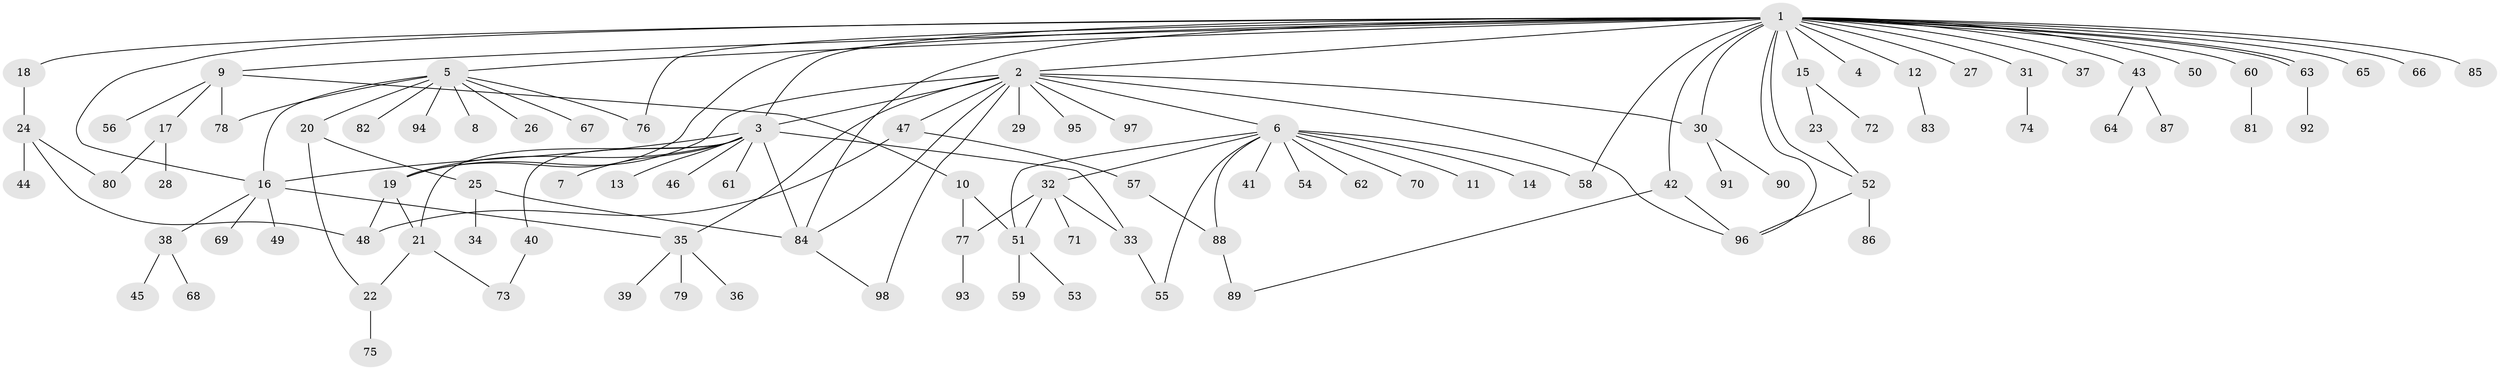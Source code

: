// Generated by graph-tools (version 1.1) at 2025/48/03/09/25 04:48:00]
// undirected, 98 vertices, 129 edges
graph export_dot {
graph [start="1"]
  node [color=gray90,style=filled];
  1;
  2;
  3;
  4;
  5;
  6;
  7;
  8;
  9;
  10;
  11;
  12;
  13;
  14;
  15;
  16;
  17;
  18;
  19;
  20;
  21;
  22;
  23;
  24;
  25;
  26;
  27;
  28;
  29;
  30;
  31;
  32;
  33;
  34;
  35;
  36;
  37;
  38;
  39;
  40;
  41;
  42;
  43;
  44;
  45;
  46;
  47;
  48;
  49;
  50;
  51;
  52;
  53;
  54;
  55;
  56;
  57;
  58;
  59;
  60;
  61;
  62;
  63;
  64;
  65;
  66;
  67;
  68;
  69;
  70;
  71;
  72;
  73;
  74;
  75;
  76;
  77;
  78;
  79;
  80;
  81;
  82;
  83;
  84;
  85;
  86;
  87;
  88;
  89;
  90;
  91;
  92;
  93;
  94;
  95;
  96;
  97;
  98;
  1 -- 2;
  1 -- 3;
  1 -- 4;
  1 -- 5;
  1 -- 9;
  1 -- 12;
  1 -- 15;
  1 -- 16;
  1 -- 18;
  1 -- 19;
  1 -- 27;
  1 -- 30;
  1 -- 31;
  1 -- 37;
  1 -- 42;
  1 -- 43;
  1 -- 50;
  1 -- 52;
  1 -- 58;
  1 -- 60;
  1 -- 63;
  1 -- 63;
  1 -- 65;
  1 -- 66;
  1 -- 76;
  1 -- 84;
  1 -- 85;
  1 -- 96;
  2 -- 3;
  2 -- 6;
  2 -- 19;
  2 -- 29;
  2 -- 30;
  2 -- 35;
  2 -- 47;
  2 -- 84;
  2 -- 95;
  2 -- 96;
  2 -- 97;
  2 -- 98;
  3 -- 7;
  3 -- 13;
  3 -- 16;
  3 -- 19;
  3 -- 21;
  3 -- 33;
  3 -- 40;
  3 -- 46;
  3 -- 61;
  3 -- 84;
  5 -- 8;
  5 -- 16;
  5 -- 20;
  5 -- 26;
  5 -- 67;
  5 -- 76;
  5 -- 78;
  5 -- 82;
  5 -- 94;
  6 -- 11;
  6 -- 14;
  6 -- 32;
  6 -- 41;
  6 -- 51;
  6 -- 54;
  6 -- 55;
  6 -- 58;
  6 -- 62;
  6 -- 70;
  6 -- 88;
  9 -- 10;
  9 -- 17;
  9 -- 56;
  9 -- 78;
  10 -- 51;
  10 -- 77;
  12 -- 83;
  15 -- 23;
  15 -- 72;
  16 -- 35;
  16 -- 38;
  16 -- 49;
  16 -- 69;
  17 -- 28;
  17 -- 80;
  18 -- 24;
  19 -- 21;
  19 -- 48;
  20 -- 22;
  20 -- 25;
  21 -- 22;
  21 -- 73;
  22 -- 75;
  23 -- 52;
  24 -- 44;
  24 -- 48;
  24 -- 80;
  25 -- 34;
  25 -- 84;
  30 -- 90;
  30 -- 91;
  31 -- 74;
  32 -- 33;
  32 -- 51;
  32 -- 71;
  32 -- 77;
  33 -- 55;
  35 -- 36;
  35 -- 39;
  35 -- 79;
  38 -- 45;
  38 -- 68;
  40 -- 73;
  42 -- 89;
  42 -- 96;
  43 -- 64;
  43 -- 87;
  47 -- 48;
  47 -- 57;
  51 -- 53;
  51 -- 59;
  52 -- 86;
  52 -- 96;
  57 -- 88;
  60 -- 81;
  63 -- 92;
  77 -- 93;
  84 -- 98;
  88 -- 89;
}
